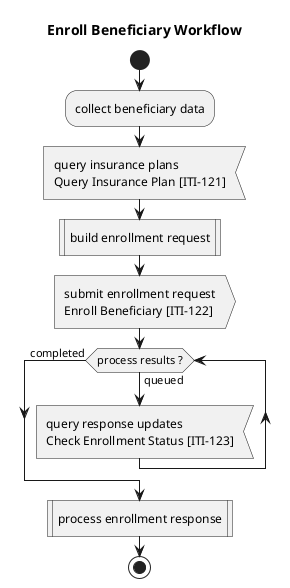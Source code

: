 @startuml

title Enroll Beneficiary Workflow

start
:collect beneficiary data;
:query insurance plans\nQuery Insurance Plan &#91;ITI-121&#93;<
:build enrollment request|
:submit enrollment request\nEnroll Beneficiary &#91;ITI-122&#93;>
while (process results ?) is (queued)
  :query response updates\nCheck Enrollment Status &#91;ITI-123&#93;<
endwhile (completed)
:process enrollment response|
stop

@enduml
